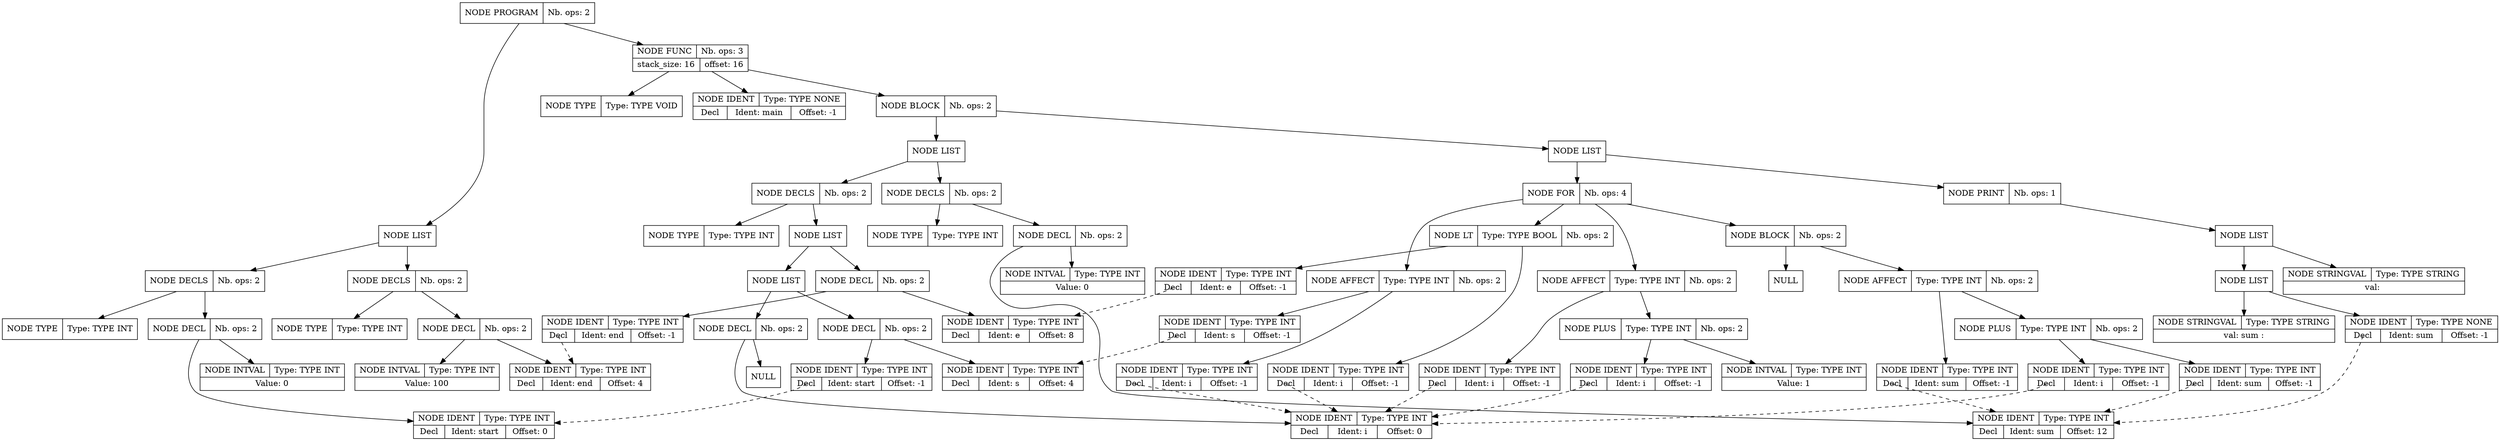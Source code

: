digraph global_vars {
    N1 [shape=record, label="{{NODE PROGRAM|Nb. ops: 2}}"];
    N2 [shape=record, label="{{NODE LIST}}"];
    N3 [shape=record, label="{{NODE DECLS|Nb. ops: 2}}"];
    N4 [shape=record, label="{{NODE TYPE|Type: TYPE INT}}"];
    edge[tailclip=true];
    N3 -> N4
    N5 [shape=record, label="{{NODE DECL|Nb. ops: 2}}"];
    N6 [shape=record, label="{{NODE IDENT|Type: TYPE INT}|{<decl>Decl      |Ident: start|Offset: 0}}"];
    edge[tailclip=true];
    N5 -> N6
    N7 [shape=record, label="{{NODE INTVAL|Type: TYPE INT}|{Value: 0}}"];
    edge[tailclip=true];
    N5 -> N7
    edge[tailclip=true];
    N3 -> N5
    edge[tailclip=true];
    N2 -> N3
    N8 [shape=record, label="{{NODE DECLS|Nb. ops: 2}}"];
    N9 [shape=record, label="{{NODE TYPE|Type: TYPE INT}}"];
    edge[tailclip=true];
    N8 -> N9
    N10 [shape=record, label="{{NODE DECL|Nb. ops: 2}}"];
    N11 [shape=record, label="{{NODE IDENT|Type: TYPE INT}|{<decl>Decl      |Ident: end|Offset: 4}}"];
    edge[tailclip=true];
    N10 -> N11
    N12 [shape=record, label="{{NODE INTVAL|Type: TYPE INT}|{Value: 100}}"];
    edge[tailclip=true];
    N10 -> N12
    edge[tailclip=true];
    N8 -> N10
    edge[tailclip=true];
    N2 -> N8
    edge[tailclip=true];
    N1 -> N2
    N13 [shape=record, label="{{NODE FUNC|Nb. ops: 3}|{stack_size: 16|offset: 16}}"];
    N14 [shape=record, label="{{NODE TYPE|Type: TYPE VOID}}"];
    edge[tailclip=true];
    N13 -> N14
    N15 [shape=record, label="{{NODE IDENT|Type: TYPE NONE}|{<decl>Decl      |Ident: main|Offset: -1}}"];
    edge[tailclip=true];
    N13 -> N15
    N16 [shape=record, label="{{NODE BLOCK|Nb. ops: 2}}"];
    N17 [shape=record, label="{{NODE LIST}}"];
    N18 [shape=record, label="{{NODE DECLS|Nb. ops: 2}}"];
    N19 [shape=record, label="{{NODE TYPE|Type: TYPE INT}}"];
    edge[tailclip=true];
    N18 -> N19
    N20 [shape=record, label="{{NODE LIST}}"];
    N21 [shape=record, label="{{NODE LIST}}"];
    N22 [shape=record, label="{{NODE DECL|Nb. ops: 2}}"];
    N23 [shape=record, label="{{NODE IDENT|Type: TYPE INT}|{<decl>Decl      |Ident: i|Offset: 0}}"];
    edge[tailclip=true];
    N22 -> N23
    N24 [shape=record, label="{{NULL}}"];
    edge[tailclip=true];
    N22 -> N24
    edge[tailclip=true];
    N21 -> N22
    N25 [shape=record, label="{{NODE DECL|Nb. ops: 2}}"];
    N26 [shape=record, label="{{NODE IDENT|Type: TYPE INT}|{<decl>Decl      |Ident: s|Offset: 4}}"];
    edge[tailclip=true];
    N25 -> N26
    N27 [shape=record, label="{{NODE IDENT|Type: TYPE INT}|{<decl>Decl      |Ident: start|Offset: -1}}"];
    edge[tailclip=false];
    "N27":decl:c -> "N6" [style=dashed]
    edge[tailclip=true];
    N25 -> N27
    edge[tailclip=true];
    N21 -> N25
    edge[tailclip=true];
    N20 -> N21
    N28 [shape=record, label="{{NODE DECL|Nb. ops: 2}}"];
    N29 [shape=record, label="{{NODE IDENT|Type: TYPE INT}|{<decl>Decl      |Ident: e|Offset: 8}}"];
    edge[tailclip=true];
    N28 -> N29
    N30 [shape=record, label="{{NODE IDENT|Type: TYPE INT}|{<decl>Decl      |Ident: end|Offset: -1}}"];
    edge[tailclip=false];
    "N30":decl:c -> "N11" [style=dashed]
    edge[tailclip=true];
    N28 -> N30
    edge[tailclip=true];
    N20 -> N28
    edge[tailclip=true];
    N18 -> N20
    edge[tailclip=true];
    N17 -> N18
    N31 [shape=record, label="{{NODE DECLS|Nb. ops: 2}}"];
    N32 [shape=record, label="{{NODE TYPE|Type: TYPE INT}}"];
    edge[tailclip=true];
    N31 -> N32
    N33 [shape=record, label="{{NODE DECL|Nb. ops: 2}}"];
    N34 [shape=record, label="{{NODE IDENT|Type: TYPE INT}|{<decl>Decl      |Ident: sum|Offset: 12}}"];
    edge[tailclip=true];
    N33 -> N34
    N35 [shape=record, label="{{NODE INTVAL|Type: TYPE INT}|{Value: 0}}"];
    edge[tailclip=true];
    N33 -> N35
    edge[tailclip=true];
    N31 -> N33
    edge[tailclip=true];
    N17 -> N31
    edge[tailclip=true];
    N16 -> N17
    N36 [shape=record, label="{{NODE LIST}}"];
    N37 [shape=record, label="{{NODE FOR|Nb. ops: 4}}"];
    N38 [shape=record, label="{{NODE AFFECT|Type: TYPE INT|Nb. ops: 2}}"];
    N39 [shape=record, label="{{NODE IDENT|Type: TYPE INT}|{<decl>Decl      |Ident: i|Offset: -1}}"];
    edge[tailclip=false];
    "N39":decl:c -> "N23" [style=dashed]
    edge[tailclip=true];
    N38 -> N39
    N40 [shape=record, label="{{NODE IDENT|Type: TYPE INT}|{<decl>Decl      |Ident: s|Offset: -1}}"];
    edge[tailclip=false];
    "N40":decl:c -> "N26" [style=dashed]
    edge[tailclip=true];
    N38 -> N40
    edge[tailclip=true];
    N37 -> N38
    N41 [shape=record, label="{{NODE LT|Type: TYPE BOOL|Nb. ops: 2}}"];
    N42 [shape=record, label="{{NODE IDENT|Type: TYPE INT}|{<decl>Decl      |Ident: i|Offset: -1}}"];
    edge[tailclip=false];
    "N42":decl:c -> "N23" [style=dashed]
    edge[tailclip=true];
    N41 -> N42
    N43 [shape=record, label="{{NODE IDENT|Type: TYPE INT}|{<decl>Decl      |Ident: e|Offset: -1}}"];
    edge[tailclip=false];
    "N43":decl:c -> "N29" [style=dashed]
    edge[tailclip=true];
    N41 -> N43
    edge[tailclip=true];
    N37 -> N41
    N44 [shape=record, label="{{NODE AFFECT|Type: TYPE INT|Nb. ops: 2}}"];
    N45 [shape=record, label="{{NODE IDENT|Type: TYPE INT}|{<decl>Decl      |Ident: i|Offset: -1}}"];
    edge[tailclip=false];
    "N45":decl:c -> "N23" [style=dashed]
    edge[tailclip=true];
    N44 -> N45
    N46 [shape=record, label="{{NODE PLUS|Type: TYPE INT|Nb. ops: 2}}"];
    N47 [shape=record, label="{{NODE IDENT|Type: TYPE INT}|{<decl>Decl      |Ident: i|Offset: -1}}"];
    edge[tailclip=false];
    "N47":decl:c -> "N23" [style=dashed]
    edge[tailclip=true];
    N46 -> N47
    N48 [shape=record, label="{{NODE INTVAL|Type: TYPE INT}|{Value: 1}}"];
    edge[tailclip=true];
    N46 -> N48
    edge[tailclip=true];
    N44 -> N46
    edge[tailclip=true];
    N37 -> N44
    N49 [shape=record, label="{{NODE BLOCK|Nb. ops: 2}}"];
    N50 [shape=record, label="{{NULL}}"];
    edge[tailclip=true];
    N49 -> N50
    N51 [shape=record, label="{{NODE AFFECT|Type: TYPE INT|Nb. ops: 2}}"];
    N52 [shape=record, label="{{NODE IDENT|Type: TYPE INT}|{<decl>Decl      |Ident: sum|Offset: -1}}"];
    edge[tailclip=false];
    "N52":decl:c -> "N34" [style=dashed]
    edge[tailclip=true];
    N51 -> N52
    N53 [shape=record, label="{{NODE PLUS|Type: TYPE INT|Nb. ops: 2}}"];
    N54 [shape=record, label="{{NODE IDENT|Type: TYPE INT}|{<decl>Decl      |Ident: sum|Offset: -1}}"];
    edge[tailclip=false];
    "N54":decl:c -> "N34" [style=dashed]
    edge[tailclip=true];
    N53 -> N54
    N55 [shape=record, label="{{NODE IDENT|Type: TYPE INT}|{<decl>Decl      |Ident: i|Offset: -1}}"];
    edge[tailclip=false];
    "N55":decl:c -> "N23" [style=dashed]
    edge[tailclip=true];
    N53 -> N55
    edge[tailclip=true];
    N51 -> N53
    edge[tailclip=true];
    N49 -> N51
    edge[tailclip=true];
    N37 -> N49
    edge[tailclip=true];
    N36 -> N37
    N56 [shape=record, label="{{NODE PRINT|Nb. ops: 1}}"];
    N57 [shape=record, label="{{NODE LIST}}"];
    N58 [shape=record, label="{{NODE LIST}}"];
    N59 [shape=record, label="{{NODE STRINGVAL|Type: TYPE STRING}|{val:  sum : }}"];
    edge[tailclip=true];
    N58 -> N59
    N60 [shape=record, label="{{NODE IDENT|Type: TYPE NONE}|{<decl>Decl      |Ident: sum|Offset: -1}}"];
    edge[tailclip=false];
    "N60":decl:c -> "N34" [style=dashed]
    edge[tailclip=true];
    N58 -> N60
    edge[tailclip=true];
    N57 -> N58
    N61 [shape=record, label="{{NODE STRINGVAL|Type: TYPE STRING}|{val:  \n }}"];
    edge[tailclip=true];
    N57 -> N61
    edge[tailclip=true];
    N56 -> N57
    edge[tailclip=true];
    N36 -> N56
    edge[tailclip=true];
    N16 -> N36
    edge[tailclip=true];
    N13 -> N16
    edge[tailclip=true];
    N1 -> N13
}